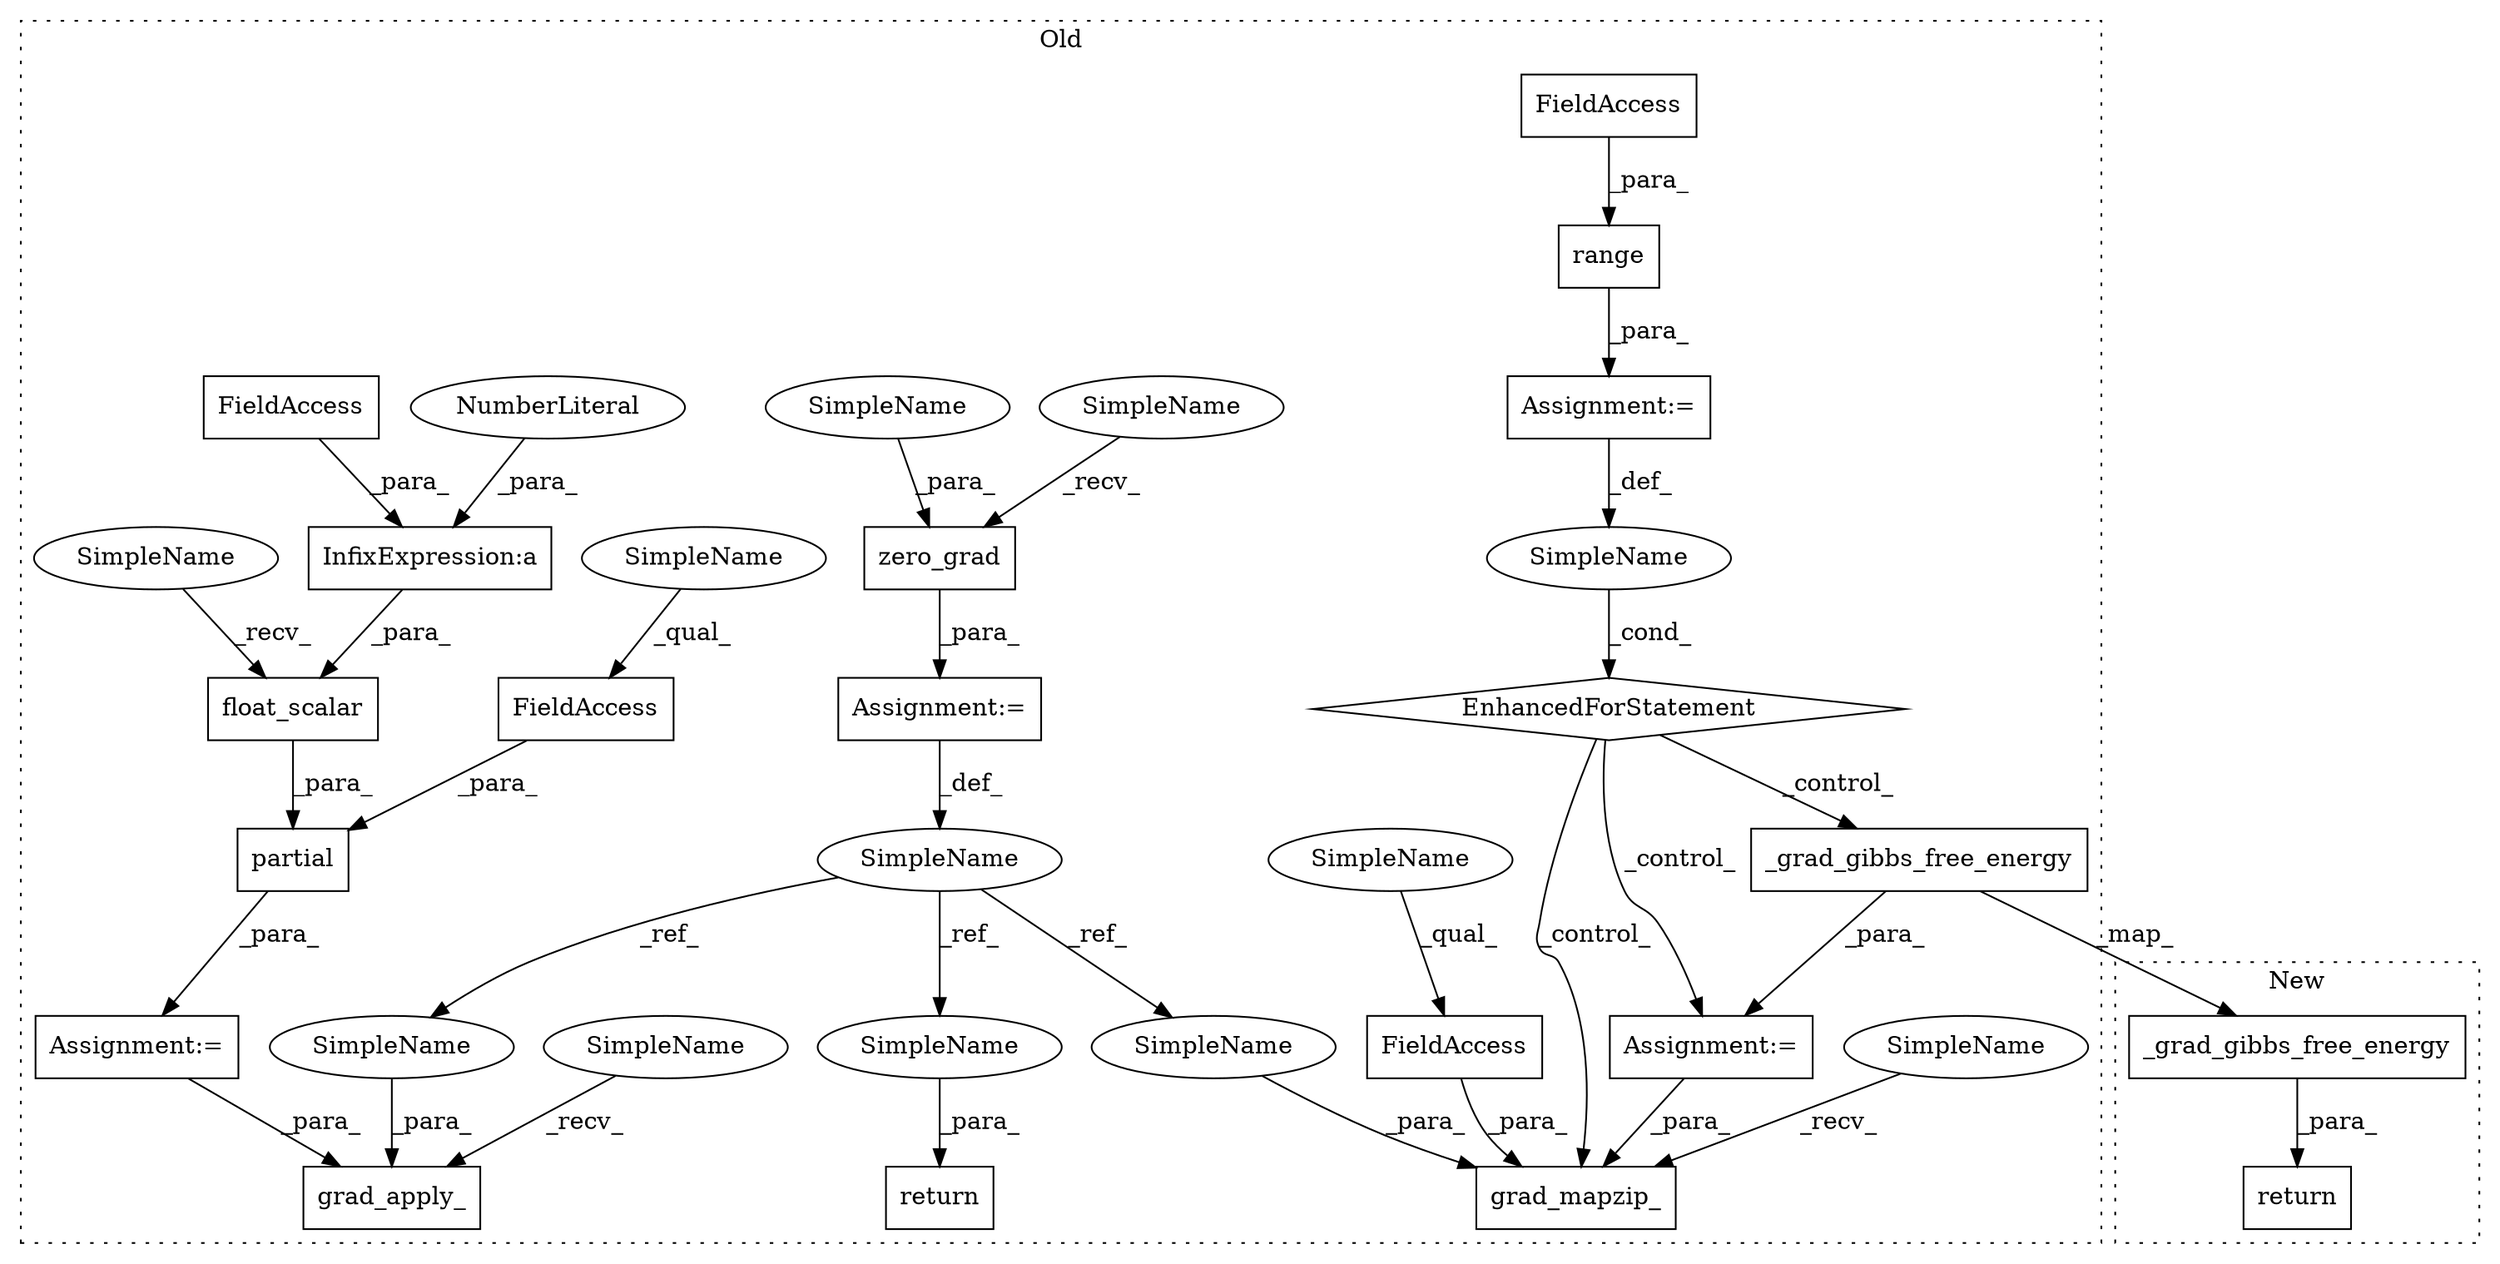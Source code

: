 digraph G {
subgraph cluster0 {
1 [label="zero_grad" a="32" s="13920,13934" l="10,1" shape="box"];
3 [label="grad_mapzip_" a="32" s="14190,14234" l="13,1" shape="box"];
4 [label="SimpleName" a="42" s="13998" l="1" shape="ellipse"];
5 [label="EnhancedForStatement" a="70" s="13941,14014" l="53,2" shape="diamond"];
6 [label="_grad_gibbs_free_energy" a="32" s="14140,14167" l="24,1" shape="box"];
8 [label="grad_apply_" a="32" s="14329,14355" l="12,1" shape="box"];
9 [label="float_scalar" a="32" s="14285,14307" l="13,1" shape="box"];
10 [label="InfixExpression:a" a="27" s="14299" l="3" shape="box"];
11 [label="NumberLiteral" a="34" s="14298" l="1" shape="ellipse"];
12 [label="FieldAccess" a="22" s="14261" l="14" shape="box"];
13 [label="FieldAccess" a="22" s="14302" l="5" shape="box"];
14 [label="FieldAccess" a="22" s="14203" l="13" shape="box"];
15 [label="range" a="32" s="14002,14013" l="6,1" shape="box"];
16 [label="FieldAccess" a="22" s="14008" l="5" shape="box"];
17 [label="SimpleName" a="42" s="13897" l="8" shape="ellipse"];
18 [label="partial" a="32" s="14253,14308" l="8,1" shape="box"];
19 [label="Assignment:=" a="7" s="13905" l="1" shape="box"];
20 [label="Assignment:=" a="7" s="13941,14014" l="53,2" shape="box"];
21 [label="Assignment:=" a="7" s="14134" l="1" shape="box"];
22 [label="Assignment:=" a="7" s="14252" l="1" shape="box"];
23 [label="return" a="41" s="14362" l="7" shape="box"];
24 [label="SimpleName" a="42" s="14203" l="8" shape="ellipse"];
25 [label="SimpleName" a="42" s="14276" l="8" shape="ellipse"];
26 [label="SimpleName" a="42" s="14261" l="8" shape="ellipse"];
27 [label="SimpleName" a="42" s="14347" l="8" shape="ellipse"];
28 [label="SimpleName" a="42" s="14369" l="8" shape="ellipse"];
29 [label="SimpleName" a="42" s="14226" l="8" shape="ellipse"];
30 [label="SimpleName" a="42" s="13930" l="4" shape="ellipse"];
31 [label="SimpleName" a="42" s="14176" l="13" shape="ellipse"];
32 [label="SimpleName" a="42" s="14315" l="13" shape="ellipse"];
33 [label="SimpleName" a="42" s="13906" l="13" shape="ellipse"];
label = "Old";
style="dotted";
}
subgraph cluster1 {
2 [label="return" a="41" s="13792" l="7" shape="box"];
7 [label="_grad_gibbs_free_energy" a="32" s="13804,13831" l="24,1" shape="box"];
label = "New";
style="dotted";
}
1 -> 19 [label="_para_"];
4 -> 5 [label="_cond_"];
5 -> 21 [label="_control_"];
5 -> 6 [label="_control_"];
5 -> 3 [label="_control_"];
6 -> 7 [label="_map_"];
6 -> 21 [label="_para_"];
7 -> 2 [label="_para_"];
9 -> 18 [label="_para_"];
10 -> 9 [label="_para_"];
11 -> 10 [label="_para_"];
12 -> 18 [label="_para_"];
13 -> 10 [label="_para_"];
14 -> 3 [label="_para_"];
15 -> 20 [label="_para_"];
16 -> 15 [label="_para_"];
17 -> 29 [label="_ref_"];
17 -> 27 [label="_ref_"];
17 -> 28 [label="_ref_"];
18 -> 22 [label="_para_"];
19 -> 17 [label="_def_"];
20 -> 4 [label="_def_"];
21 -> 3 [label="_para_"];
22 -> 8 [label="_para_"];
24 -> 14 [label="_qual_"];
25 -> 9 [label="_recv_"];
26 -> 12 [label="_qual_"];
27 -> 8 [label="_para_"];
28 -> 23 [label="_para_"];
29 -> 3 [label="_para_"];
30 -> 1 [label="_para_"];
31 -> 3 [label="_recv_"];
32 -> 8 [label="_recv_"];
33 -> 1 [label="_recv_"];
}